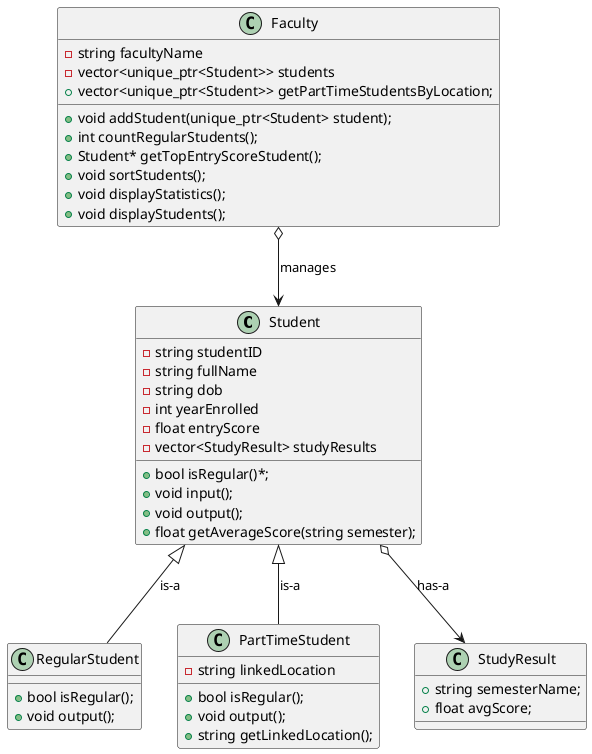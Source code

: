 @startuml

class Student {
    - string studentID
    - string fullName
    - string dob
    - int yearEnrolled
    - float entryScore
    - vector<StudyResult> studyResults
    + bool isRegular()*;
    + void input();
    + void output();
    + float getAverageScore(string semester);
}

class RegularStudent {
    + bool isRegular();
    + void output();
}

class PartTimeStudent {
    - string linkedLocation
    + bool isRegular();
    + void output();
    + string getLinkedLocation();
}

class StudyResult {
    + string semesterName;
    + float avgScore;
}

class Faculty {
    - string facultyName
    - vector<unique_ptr<Student>> students
    + void addStudent(unique_ptr<Student> student);
    + int countRegularStudents();
    + Student* getTopEntryScoreStudent();
    + vector<unique_ptr<Student>> getPartTimeStudentsByLocation;
    + void sortStudents();
    + void displayStatistics();
    + void displayStudents();
}

Student <|-- RegularStudent : is-a
Student <|-- PartTimeStudent : is-a
Student o--> StudyResult : has-a
Faculty o--> Student : manages
@enduml
